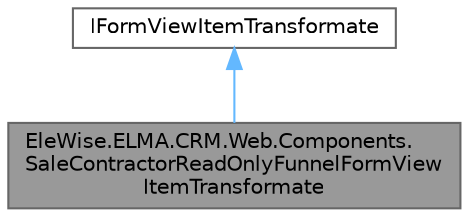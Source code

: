digraph "EleWise.ELMA.CRM.Web.Components.SaleContractorReadOnlyFunnelFormViewItemTransformate"
{
 // LATEX_PDF_SIZE
  bgcolor="transparent";
  edge [fontname=Helvetica,fontsize=10,labelfontname=Helvetica,labelfontsize=10];
  node [fontname=Helvetica,fontsize=10,shape=box,height=0.2,width=0.4];
  Node1 [id="Node000001",label="EleWise.ELMA.CRM.Web.Components.\lSaleContractorReadOnlyFunnelFormView\lItemTransformate",height=0.2,width=0.4,color="gray40", fillcolor="grey60", style="filled", fontcolor="black",tooltip=" "];
  Node2 -> Node1 [id="edge1_Node000001_Node000002",dir="back",color="steelblue1",style="solid",tooltip=" "];
  Node2 [id="Node000002",label="IFormViewItemTransformate",height=0.2,width=0.4,color="gray40", fillcolor="white", style="filled",tooltip=" "];
}
